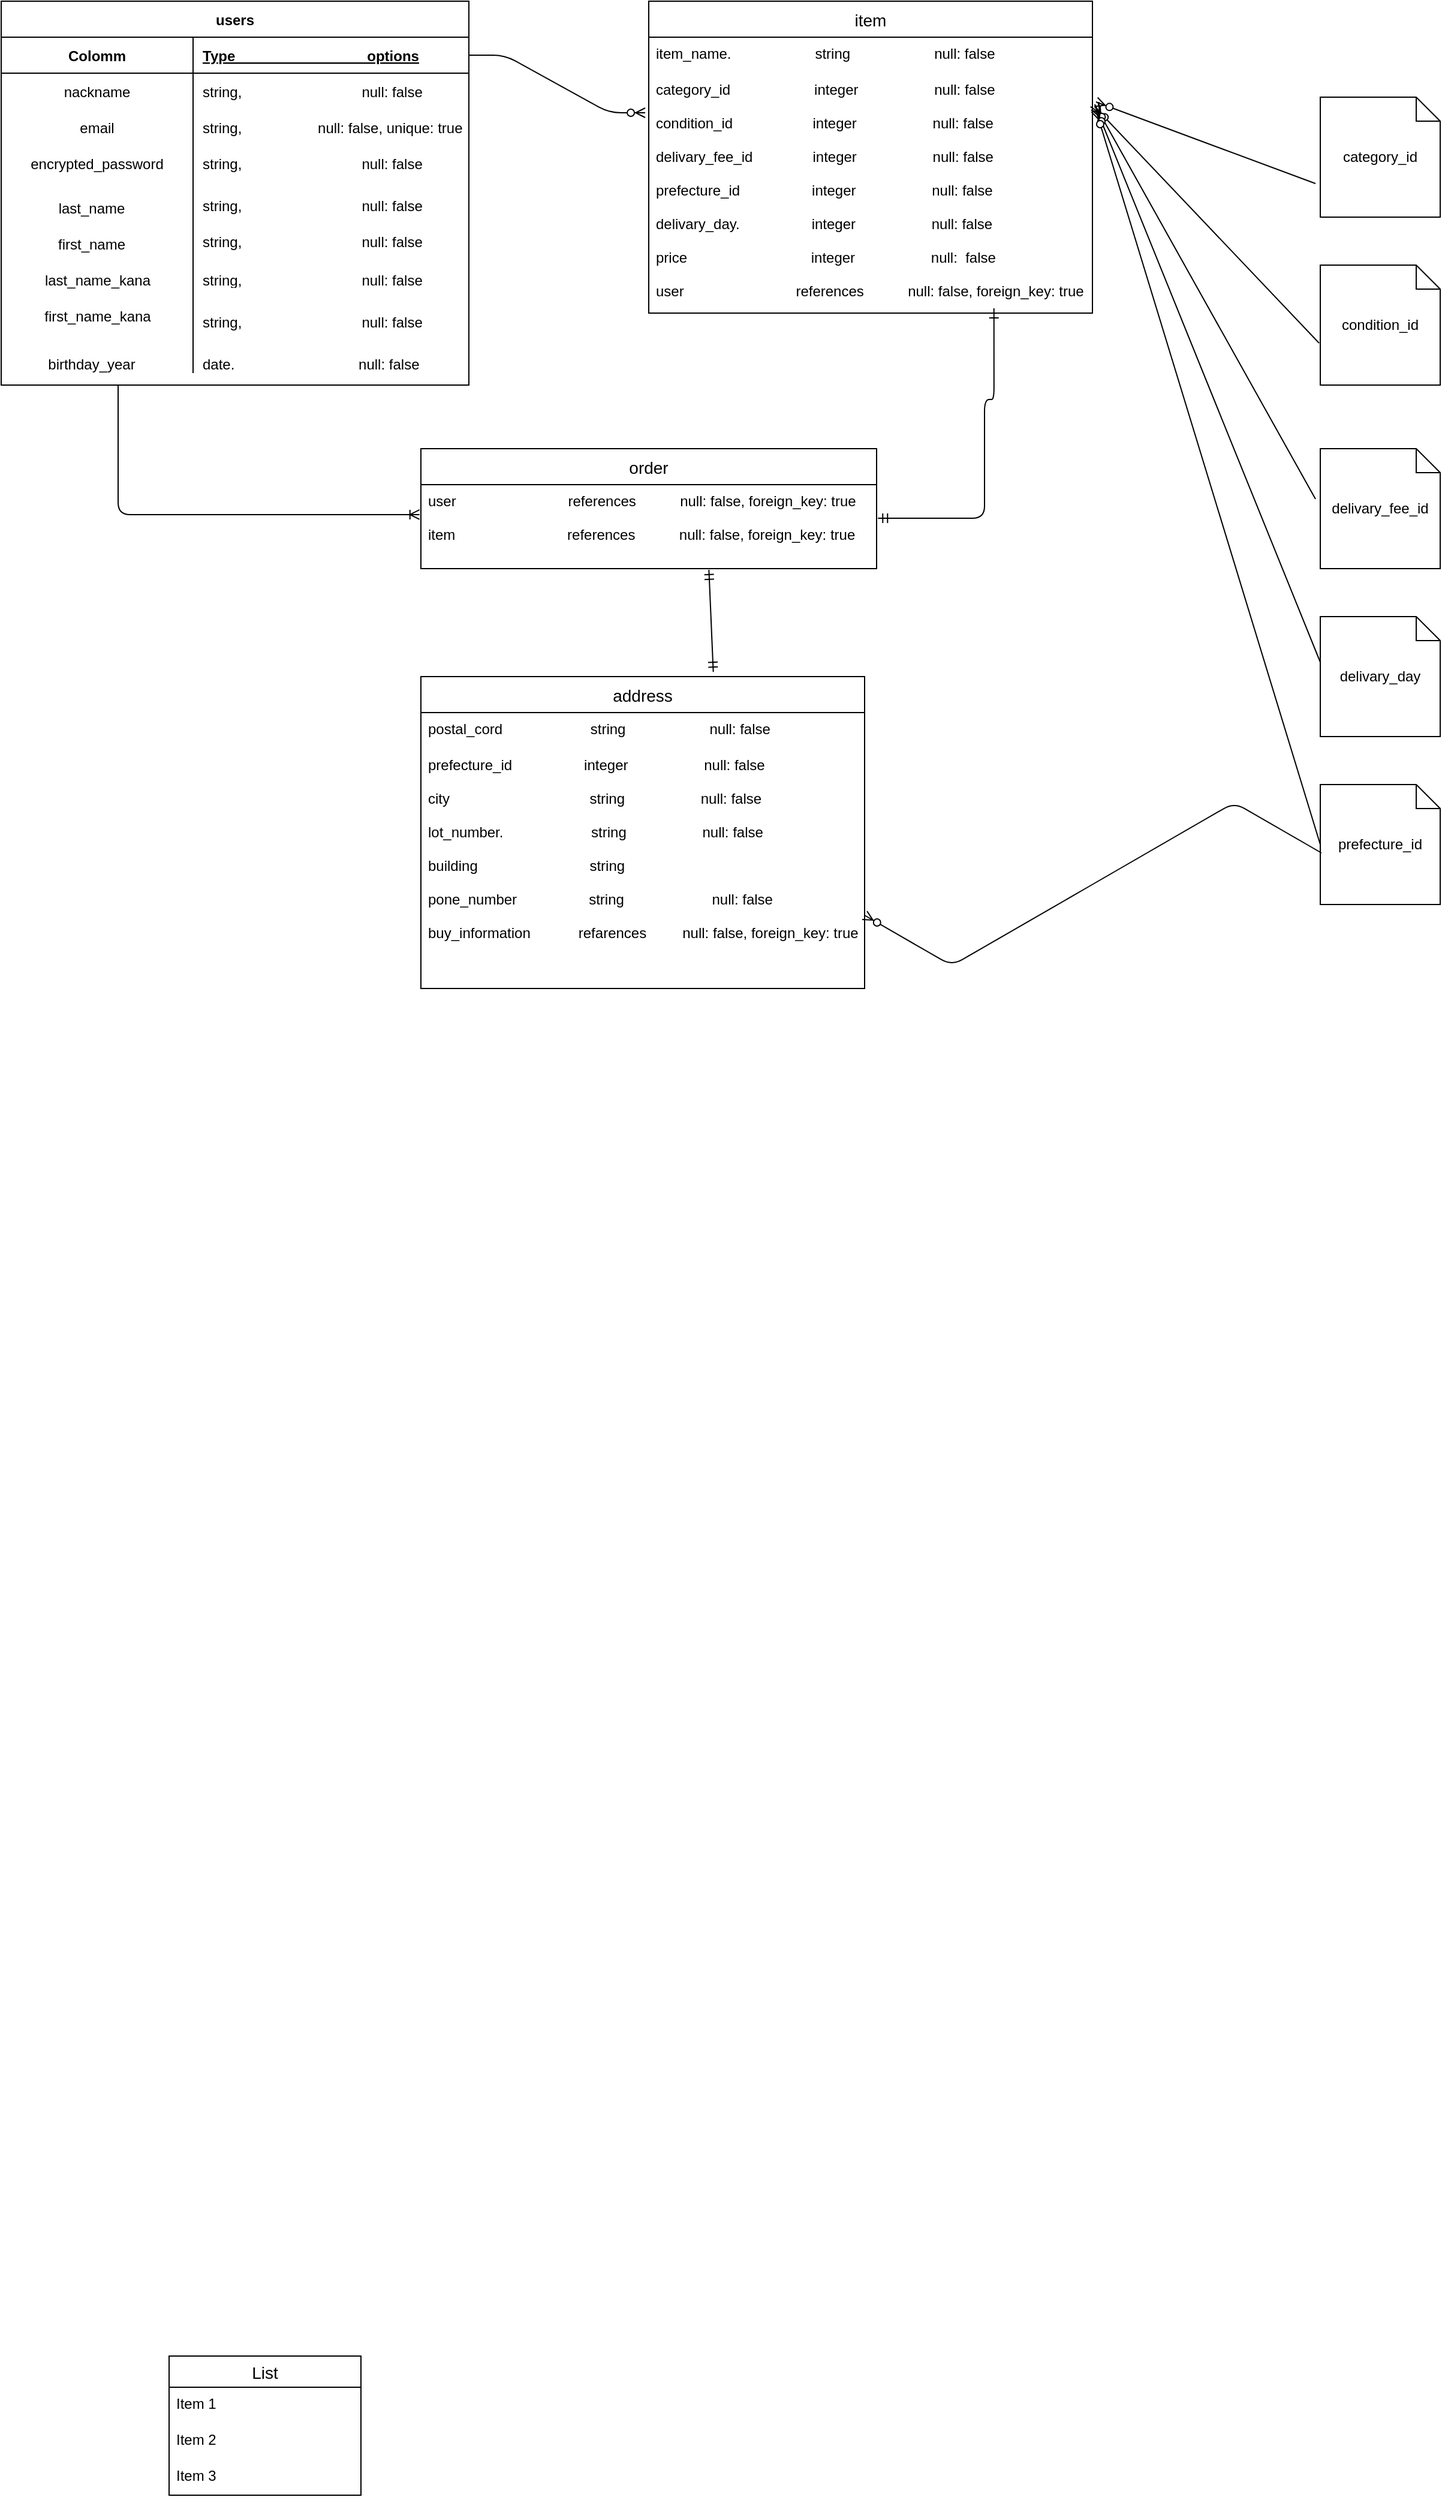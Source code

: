 <mxfile>
    <diagram id="6rxYV_z5v7gB33G_r-bc" name="ページ1">
        <mxGraphModel dx="1191" dy="2825" grid="1" gridSize="10" guides="1" tooltips="1" connect="0" arrows="1" fold="1" page="1" pageScale="1" pageWidth="827" pageHeight="1169" math="0" shadow="0">
            <root>
                <mxCell id="0"/>
                <mxCell id="1" parent="0"/>
                <mxCell id="2" value="List" style="swimlane;fontStyle=0;childLayout=stackLayout;horizontal=1;startSize=26;horizontalStack=0;resizeParent=1;resizeParentMax=0;resizeLast=0;collapsible=1;marginBottom=0;align=center;fontSize=14;" vertex="1" parent="1">
                    <mxGeometry x="150" y="210" width="160" height="116" as="geometry"/>
                </mxCell>
                <mxCell id="3" value="Item 1" style="text;strokeColor=none;fillColor=none;spacingLeft=4;spacingRight=4;overflow=hidden;rotatable=0;points=[[0,0.5],[1,0.5]];portConstraint=eastwest;fontSize=12;" vertex="1" parent="2">
                    <mxGeometry y="26" width="160" height="30" as="geometry"/>
                </mxCell>
                <mxCell id="4" value="Item 2" style="text;strokeColor=none;fillColor=none;spacingLeft=4;spacingRight=4;overflow=hidden;rotatable=0;points=[[0,0.5],[1,0.5]];portConstraint=eastwest;fontSize=12;" vertex="1" parent="2">
                    <mxGeometry y="56" width="160" height="30" as="geometry"/>
                </mxCell>
                <mxCell id="5" value="Item 3" style="text;strokeColor=none;fillColor=none;spacingLeft=4;spacingRight=4;overflow=hidden;rotatable=0;points=[[0,0.5],[1,0.5]];portConstraint=eastwest;fontSize=12;" vertex="1" parent="2">
                    <mxGeometry y="86" width="160" height="30" as="geometry"/>
                </mxCell>
                <mxCell id="20" value="users" style="shape=table;startSize=30;container=1;collapsible=1;childLayout=tableLayout;fixedRows=1;rowLines=0;fontStyle=1;align=center;resizeLast=1;" vertex="1" parent="1">
                    <mxGeometry x="10" y="-1753" width="390" height="320" as="geometry"/>
                </mxCell>
                <mxCell id="21" value="" style="shape=partialRectangle;collapsible=0;dropTarget=0;pointerEvents=0;fillColor=none;top=0;left=0;bottom=1;right=0;points=[[0,0.5],[1,0.5]];portConstraint=eastwest;" vertex="1" parent="20">
                    <mxGeometry y="30" width="390" height="30" as="geometry"/>
                </mxCell>
                <mxCell id="22" value="Colomm" style="shape=partialRectangle;connectable=0;fillColor=none;top=0;left=0;bottom=0;right=0;fontStyle=1;overflow=hidden;" vertex="1" parent="21">
                    <mxGeometry width="160" height="30" as="geometry"/>
                </mxCell>
                <mxCell id="23" value="Type                                 options" style="shape=partialRectangle;connectable=0;fillColor=none;top=0;left=0;bottom=0;right=0;align=left;spacingLeft=6;fontStyle=5;overflow=hidden;" vertex="1" parent="21">
                    <mxGeometry x="160" width="230" height="30" as="geometry"/>
                </mxCell>
                <mxCell id="24" value="" style="shape=partialRectangle;collapsible=0;dropTarget=0;pointerEvents=0;fillColor=none;top=0;left=0;bottom=0;right=0;points=[[0,0.5],[1,0.5]];portConstraint=eastwest;" vertex="1" parent="20">
                    <mxGeometry y="60" width="390" height="30" as="geometry"/>
                </mxCell>
                <mxCell id="25" value="nackname" style="shape=partialRectangle;connectable=0;fillColor=none;top=0;left=0;bottom=0;right=0;editable=1;overflow=hidden;" vertex="1" parent="24">
                    <mxGeometry width="160" height="30" as="geometry"/>
                </mxCell>
                <mxCell id="26" value="string,                              null: false" style="shape=partialRectangle;connectable=0;fillColor=none;top=0;left=0;bottom=0;right=0;align=left;spacingLeft=6;overflow=hidden;" vertex="1" parent="24">
                    <mxGeometry x="160" width="230" height="30" as="geometry"/>
                </mxCell>
                <mxCell id="27" value="" style="shape=partialRectangle;collapsible=0;dropTarget=0;pointerEvents=0;fillColor=none;top=0;left=0;bottom=0;right=0;points=[[0,0.5],[1,0.5]];portConstraint=eastwest;" vertex="1" parent="20">
                    <mxGeometry y="90" width="390" height="30" as="geometry"/>
                </mxCell>
                <mxCell id="28" value="email" style="shape=partialRectangle;connectable=0;fillColor=none;top=0;left=0;bottom=0;right=0;editable=1;overflow=hidden;" vertex="1" parent="27">
                    <mxGeometry width="160" height="30" as="geometry"/>
                </mxCell>
                <mxCell id="29" value="string,                   null: false, unique: true" style="shape=partialRectangle;connectable=0;fillColor=none;top=0;left=0;bottom=0;right=0;align=left;spacingLeft=6;overflow=hidden;" vertex="1" parent="27">
                    <mxGeometry x="160" width="230" height="30" as="geometry"/>
                </mxCell>
                <mxCell id="30" value="" style="shape=partialRectangle;collapsible=0;dropTarget=0;pointerEvents=0;fillColor=none;top=0;left=0;bottom=0;right=0;points=[[0,0.5],[1,0.5]];portConstraint=eastwest;" vertex="1" parent="20">
                    <mxGeometry y="120" width="390" height="30" as="geometry"/>
                </mxCell>
                <mxCell id="31" value="encrypted_password" style="shape=partialRectangle;connectable=0;fillColor=none;top=0;left=0;bottom=0;right=0;editable=1;overflow=hidden;" vertex="1" parent="30">
                    <mxGeometry width="160" height="30" as="geometry"/>
                </mxCell>
                <mxCell id="32" value="string,                              null: false" style="shape=partialRectangle;connectable=0;fillColor=none;top=0;left=0;bottom=0;right=0;align=left;spacingLeft=6;overflow=hidden;" vertex="1" parent="30">
                    <mxGeometry x="160" width="230" height="30" as="geometry"/>
                </mxCell>
                <mxCell id="41" value="" style="shape=partialRectangle;collapsible=0;dropTarget=0;pointerEvents=0;fillColor=none;top=0;left=0;bottom=0;right=0;points=[[0,0.5],[1,0.5]];portConstraint=eastwest;" vertex="1" parent="20">
                    <mxGeometry y="150" width="390" height="40" as="geometry"/>
                </mxCell>
                <mxCell id="42" value="" style="shape=partialRectangle;connectable=0;fillColor=none;top=0;left=0;bottom=0;right=0;editable=1;overflow=hidden;" vertex="1" parent="41">
                    <mxGeometry width="160" height="40" as="geometry"/>
                </mxCell>
                <mxCell id="43" value="string,                              null: false" style="shape=partialRectangle;connectable=0;fillColor=none;top=0;left=0;bottom=0;right=0;align=left;spacingLeft=6;overflow=hidden;" vertex="1" parent="41">
                    <mxGeometry x="160" width="230" height="40" as="geometry"/>
                </mxCell>
                <mxCell id="46" value="" style="shape=partialRectangle;collapsible=0;dropTarget=0;pointerEvents=0;fillColor=none;top=0;left=0;bottom=0;right=0;points=[[0,0.5],[1,0.5]];portConstraint=eastwest;" vertex="1" parent="20">
                    <mxGeometry y="190" width="390" height="20" as="geometry"/>
                </mxCell>
                <mxCell id="47" value="" style="shape=partialRectangle;connectable=0;fillColor=none;top=0;left=0;bottom=0;right=0;editable=1;overflow=hidden;" vertex="1" parent="46">
                    <mxGeometry width="160" height="20" as="geometry"/>
                </mxCell>
                <mxCell id="48" value="string,                              null: false" style="shape=partialRectangle;connectable=0;fillColor=none;top=0;left=0;bottom=0;right=0;align=left;spacingLeft=6;overflow=hidden;" vertex="1" parent="46">
                    <mxGeometry x="160" width="230" height="20" as="geometry"/>
                </mxCell>
                <mxCell id="50" value="" style="shape=partialRectangle;collapsible=0;dropTarget=0;pointerEvents=0;fillColor=none;top=0;left=0;bottom=0;right=0;points=[[0,0.5],[1,0.5]];portConstraint=eastwest;" vertex="1" parent="20">
                    <mxGeometry y="210" width="390" height="30" as="geometry"/>
                </mxCell>
                <mxCell id="51" value="" style="shape=partialRectangle;connectable=0;fillColor=none;top=0;left=0;bottom=0;right=0;editable=1;overflow=hidden;" vertex="1" parent="50">
                    <mxGeometry width="160" height="30" as="geometry"/>
                </mxCell>
                <mxCell id="52" value="&#10;string,                              null: false" style="shape=partialRectangle;connectable=0;fillColor=none;top=0;left=0;bottom=0;right=0;align=left;spacingLeft=6;overflow=hidden;" vertex="1" parent="50">
                    <mxGeometry x="160" width="230" height="30" as="geometry"/>
                </mxCell>
                <mxCell id="58" value="" style="shape=partialRectangle;collapsible=0;dropTarget=0;pointerEvents=0;fillColor=none;top=0;left=0;bottom=0;right=0;points=[[0,0.5],[1,0.5]];portConstraint=eastwest;" vertex="1" parent="20">
                    <mxGeometry y="240" width="390" height="40" as="geometry"/>
                </mxCell>
                <mxCell id="59" value="" style="shape=partialRectangle;connectable=0;fillColor=none;top=0;left=0;bottom=0;right=0;editable=1;overflow=hidden;" vertex="1" parent="58">
                    <mxGeometry width="160" height="40" as="geometry"/>
                </mxCell>
                <mxCell id="60" value="&#10;string,                              null: false" style="shape=partialRectangle;connectable=0;fillColor=none;top=0;left=0;bottom=0;right=0;align=left;spacingLeft=6;overflow=hidden;" vertex="1" parent="58">
                    <mxGeometry x="160" width="230" height="40" as="geometry"/>
                </mxCell>
                <mxCell id="54" value="" style="shape=partialRectangle;collapsible=0;dropTarget=0;pointerEvents=0;fillColor=none;top=0;left=0;bottom=0;right=0;points=[[0,0.5],[1,0.5]];portConstraint=eastwest;" vertex="1" parent="20">
                    <mxGeometry y="280" width="390" height="30" as="geometry"/>
                </mxCell>
                <mxCell id="55" value="" style="shape=partialRectangle;connectable=0;fillColor=none;top=0;left=0;bottom=0;right=0;editable=1;overflow=hidden;" vertex="1" parent="54">
                    <mxGeometry width="160" height="30" as="geometry"/>
                </mxCell>
                <mxCell id="56" value="&#10;date.                               null: false" style="shape=partialRectangle;connectable=0;fillColor=none;top=0;left=0;bottom=0;right=0;align=left;spacingLeft=6;overflow=hidden;" vertex="1" parent="54">
                    <mxGeometry x="160" width="230" height="30" as="geometry"/>
                </mxCell>
                <mxCell id="35" value="last_name" style="text;html=1;align=center;verticalAlign=middle;resizable=0;points=[];autosize=1;strokeColor=none;" vertex="1" parent="1">
                    <mxGeometry x="50" y="-1590" width="70" height="20" as="geometry"/>
                </mxCell>
                <mxCell id="36" value="first_name" style="text;html=1;align=center;verticalAlign=middle;resizable=0;points=[];autosize=1;strokeColor=none;" vertex="1" parent="1">
                    <mxGeometry x="50" y="-1560" width="70" height="20" as="geometry"/>
                </mxCell>
                <mxCell id="37" value="last_name_kana" style="text;html=1;align=center;verticalAlign=middle;resizable=0;points=[];autosize=1;strokeColor=none;" vertex="1" parent="1">
                    <mxGeometry x="40" y="-1530" width="100" height="20" as="geometry"/>
                </mxCell>
                <mxCell id="38" value="first_name_kana&lt;br&gt;" style="text;html=1;align=center;verticalAlign=middle;resizable=0;points=[];autosize=1;strokeColor=none;" vertex="1" parent="1">
                    <mxGeometry x="40" y="-1500" width="100" height="20" as="geometry"/>
                </mxCell>
                <mxCell id="39" value="birthday_year" style="text;html=1;align=center;verticalAlign=middle;resizable=0;points=[];autosize=1;strokeColor=none;" vertex="1" parent="1">
                    <mxGeometry x="40" y="-1460" width="90" height="20" as="geometry"/>
                </mxCell>
                <mxCell id="87" value="item" style="swimlane;fontStyle=0;childLayout=stackLayout;horizontal=1;startSize=30;horizontalStack=0;resizeParent=1;resizeParentMax=0;resizeLast=0;collapsible=1;marginBottom=0;align=center;fontSize=14;" vertex="1" parent="1">
                    <mxGeometry x="550" y="-1753" width="370" height="260" as="geometry"/>
                </mxCell>
                <mxCell id="88" value="item_name.                     string                     null: false" style="text;strokeColor=none;fillColor=none;spacingLeft=4;spacingRight=4;overflow=hidden;rotatable=0;points=[[0,0.5],[1,0.5]];portConstraint=eastwest;fontSize=12;" vertex="1" parent="87">
                    <mxGeometry y="30" width="370" height="30" as="geometry"/>
                </mxCell>
                <mxCell id="89" value="category_id                     integer                   null: false&#10;&#10;condition_id                    integer                   null: false&#10; &#10;delivary_fee_id               integer                   null: false&#10;&#10;prefecture_id                  integer                   null: false&#10;&#10;delivary_day.                  integer                   null: false&#10;&#10;price                               integer                   null:  false&#10;&#10;user                            references           null: false, foreign_key: true" style="text;strokeColor=none;fillColor=none;spacingLeft=4;spacingRight=4;overflow=hidden;rotatable=0;points=[[0,0.5],[1,0.5]];portConstraint=eastwest;fontSize=12;" vertex="1" parent="87">
                    <mxGeometry y="60" width="370" height="200" as="geometry"/>
                </mxCell>
                <mxCell id="95" value="order" style="swimlane;fontStyle=0;childLayout=stackLayout;horizontal=1;startSize=30;horizontalStack=0;resizeParent=1;resizeParentMax=0;resizeLast=0;collapsible=1;marginBottom=0;align=center;fontSize=14;" vertex="1" parent="1">
                    <mxGeometry x="360" y="-1380" width="380" height="100" as="geometry"/>
                </mxCell>
                <mxCell id="96" value="user                            references           null: false, foreign_key: true&#10;&#10;item                            references           null: false, foreign_key: true" style="text;strokeColor=none;fillColor=none;spacingLeft=4;spacingRight=4;overflow=hidden;rotatable=0;points=[[0,0.5],[1,0.5]];portConstraint=eastwest;fontSize=12;" vertex="1" parent="95">
                    <mxGeometry y="30" width="380" height="70" as="geometry"/>
                </mxCell>
                <mxCell id="98" value="address" style="swimlane;fontStyle=0;childLayout=stackLayout;horizontal=1;startSize=30;horizontalStack=0;resizeParent=1;resizeParentMax=0;resizeLast=0;collapsible=1;marginBottom=0;align=center;fontSize=14;" vertex="1" parent="1">
                    <mxGeometry x="360" y="-1190" width="370" height="260" as="geometry"/>
                </mxCell>
                <mxCell id="99" value="postal_cord                      string                     null: false" style="text;strokeColor=none;fillColor=none;spacingLeft=4;spacingRight=4;overflow=hidden;rotatable=0;points=[[0,0.5],[1,0.5]];portConstraint=eastwest;fontSize=12;" vertex="1" parent="98">
                    <mxGeometry y="30" width="370" height="30" as="geometry"/>
                </mxCell>
                <mxCell id="100" value="prefecture_id                  integer                   null: false&#10;&#10;city                                   string                   null: false&#10; &#10;lot_number.                      string                   null: false&#10;&#10;building                            string                   &#10;&#10;pone_number                  string                      null: false&#10;&#10;buy_information            refarences         null: false, foreign_key: true" style="text;strokeColor=none;fillColor=none;spacingLeft=4;spacingRight=4;overflow=hidden;rotatable=0;points=[[0,0.5],[1,0.5]];portConstraint=eastwest;fontSize=12;" vertex="1" parent="98">
                    <mxGeometry y="60" width="370" height="200" as="geometry"/>
                </mxCell>
                <mxCell id="108" value="&lt;span style=&quot;text-align: left&quot;&gt;category_id&lt;/span&gt;" style="shape=note;size=20;whiteSpace=wrap;html=1;" vertex="1" parent="1">
                    <mxGeometry x="1110" y="-1673" width="100" height="100" as="geometry"/>
                </mxCell>
                <mxCell id="110" value="&lt;span style=&quot;text-align: left&quot;&gt;condition_id&lt;/span&gt;" style="shape=note;size=20;whiteSpace=wrap;html=1;" vertex="1" parent="1">
                    <mxGeometry x="1110" y="-1533" width="100" height="100" as="geometry"/>
                </mxCell>
                <mxCell id="111" value="&lt;span style=&quot;text-align: left&quot;&gt;delivary_fee_id&lt;/span&gt;" style="shape=note;size=20;whiteSpace=wrap;html=1;" vertex="1" parent="1">
                    <mxGeometry x="1110" y="-1380" width="100" height="100" as="geometry"/>
                </mxCell>
                <mxCell id="112" value="&lt;span style=&quot;text-align: left&quot;&gt;prefecture_id&lt;/span&gt;" style="shape=note;size=20;whiteSpace=wrap;html=1;" vertex="1" parent="1">
                    <mxGeometry x="1110" y="-1100" width="100" height="100" as="geometry"/>
                </mxCell>
                <mxCell id="113" value="&lt;span style=&quot;text-align: left&quot;&gt;delivary_day&lt;/span&gt;" style="shape=note;size=20;whiteSpace=wrap;html=1;" vertex="1" parent="1">
                    <mxGeometry x="1110" y="-1240" width="100" height="100" as="geometry"/>
                </mxCell>
                <mxCell id="116" value="" style="fontSize=12;html=1;endArrow=ERzeroToMany;endFill=1;elbow=vertical;entryX=1.008;entryY=0.12;entryDx=0;entryDy=0;entryPerimeter=0;exitX=-0.04;exitY=0.72;exitDx=0;exitDy=0;exitPerimeter=0;" edge="1" parent="1" source="108" target="89">
                    <mxGeometry width="100" height="100" relative="1" as="geometry">
                        <mxPoint x="968.3" y="-1520" as="sourcePoint"/>
                        <mxPoint x="1068.3" y="-1620" as="targetPoint"/>
                    </mxGeometry>
                </mxCell>
                <mxCell id="117" value="" style="fontSize=12;html=1;endArrow=ERzeroToMany;endFill=1;elbow=vertical;exitX=-0.01;exitY=0.65;exitDx=0;exitDy=0;exitPerimeter=0;entryX=1.005;entryY=0.14;entryDx=0;entryDy=0;entryPerimeter=0;" edge="1" parent="1" source="110" target="89">
                    <mxGeometry width="100" height="100" relative="1" as="geometry">
                        <mxPoint x="1030" y="-1450" as="sourcePoint"/>
                        <mxPoint x="940" y="-1670" as="targetPoint"/>
                    </mxGeometry>
                </mxCell>
                <mxCell id="118" value="" style="fontSize=12;html=1;endArrow=ERzeroToMany;endFill=1;elbow=vertical;exitX=-0.04;exitY=0.42;exitDx=0;exitDy=0;exitPerimeter=0;entryX=1.005;entryY=0.13;entryDx=0;entryDy=0;entryPerimeter=0;" edge="1" parent="1" source="111" target="89">
                    <mxGeometry width="100" height="100" relative="1" as="geometry">
                        <mxPoint x="930" y="-1350" as="sourcePoint"/>
                        <mxPoint x="1030" y="-1450" as="targetPoint"/>
                    </mxGeometry>
                </mxCell>
                <mxCell id="119" value="" style="fontSize=12;html=1;endArrow=ERzeroToMany;endFill=1;exitX=0;exitY=0.38;exitDx=0;exitDy=0;exitPerimeter=0;entryX=1.008;entryY=0.145;entryDx=0;entryDy=0;entryPerimeter=0;" edge="1" parent="1" source="113" target="89">
                    <mxGeometry width="100" height="100" relative="1" as="geometry">
                        <mxPoint x="930" y="-1350" as="sourcePoint"/>
                        <mxPoint x="1030" y="-1450" as="targetPoint"/>
                    </mxGeometry>
                </mxCell>
                <mxCell id="120" value="" style="fontSize=12;html=1;endArrow=ERzeroToMany;endFill=1;exitX=0;exitY=0.5;exitDx=0;exitDy=0;exitPerimeter=0;entryX=1.008;entryY=0.155;entryDx=0;entryDy=0;entryPerimeter=0;" edge="1" parent="1" source="112" target="89">
                    <mxGeometry width="100" height="100" relative="1" as="geometry">
                        <mxPoint x="940" y="-1230" as="sourcePoint"/>
                        <mxPoint x="1040" y="-1330" as="targetPoint"/>
                    </mxGeometry>
                </mxCell>
                <mxCell id="121" value="" style="edgeStyle=isometricEdgeStyle;fontSize=12;html=1;endArrow=ERzeroToMany;endFill=1;elbow=vertical;exitX=0.01;exitY=0.57;exitDx=0;exitDy=0;exitPerimeter=0;entryX=1;entryY=0.695;entryDx=0;entryDy=0;entryPerimeter=0;" edge="1" parent="1" source="112" target="100">
                    <mxGeometry width="100" height="100" relative="1" as="geometry">
                        <mxPoint x="860" y="-1070" as="sourcePoint"/>
                        <mxPoint x="960" y="-1170" as="targetPoint"/>
                    </mxGeometry>
                </mxCell>
                <mxCell id="123" value="" style="fontSize=12;html=1;endArrow=ERmandOne;startArrow=ERmandOne;entryX=0.632;entryY=1.014;entryDx=0;entryDy=0;entryPerimeter=0;exitX=0.659;exitY=-0.015;exitDx=0;exitDy=0;exitPerimeter=0;" edge="1" parent="1" source="98" target="96">
                    <mxGeometry width="100" height="100" relative="1" as="geometry">
                        <mxPoint x="600" y="-1200" as="sourcePoint"/>
                        <mxPoint x="920" y="-1170" as="targetPoint"/>
                        <Array as="points"/>
                    </mxGeometry>
                </mxCell>
                <mxCell id="124" value="" style="fontSize=12;html=1;endArrow=ERmandOne;startArrow=ERmandOne;entryX=0.778;entryY=0.98;entryDx=0;entryDy=0;entryPerimeter=0;exitX=1.003;exitY=0.4;exitDx=0;exitDy=0;exitPerimeter=0;edgeStyle=orthogonalEdgeStyle;" edge="1" parent="1" source="96" target="89">
                    <mxGeometry width="100" height="100" relative="1" as="geometry">
                        <mxPoint x="660" y="-1070" as="sourcePoint"/>
                        <mxPoint x="760" y="-1170" as="targetPoint"/>
                        <Array as="points">
                            <mxPoint x="830" y="-1322"/>
                            <mxPoint x="830" y="-1421"/>
                            <mxPoint x="838" y="-1421"/>
                        </Array>
                    </mxGeometry>
                </mxCell>
                <mxCell id="125" value="" style="edgeStyle=orthogonalEdgeStyle;fontSize=12;html=1;endArrow=ERoneToMany;entryX=-0.003;entryY=0.357;entryDx=0;entryDy=0;entryPerimeter=0;exitX=0.25;exitY=1;exitDx=0;exitDy=0;" edge="1" parent="1" source="20" target="96">
                    <mxGeometry width="100" height="100" relative="1" as="geometry">
                        <mxPoint x="50" y="-1430" as="sourcePoint"/>
                        <mxPoint x="390" y="-1360" as="targetPoint"/>
                    </mxGeometry>
                </mxCell>
                <mxCell id="126" value="" style="edgeStyle=entityRelationEdgeStyle;fontSize=12;html=1;endArrow=ERzeroToMany;endFill=1;entryX=-0.008;entryY=0.165;entryDx=0;entryDy=0;entryPerimeter=0;exitX=1;exitY=0.5;exitDx=0;exitDy=0;" edge="1" parent="1" source="21" target="89">
                    <mxGeometry width="100" height="100" relative="1" as="geometry">
                        <mxPoint x="290" y="-1510" as="sourcePoint"/>
                        <mxPoint x="390" y="-1610" as="targetPoint"/>
                    </mxGeometry>
                </mxCell>
            </root>
        </mxGraphModel>
    </diagram>
</mxfile>